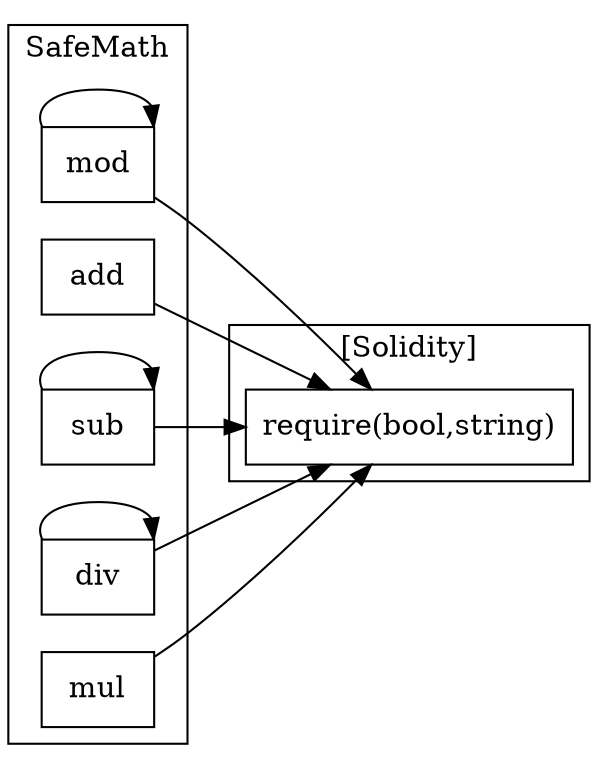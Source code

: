 strict digraph {
rankdir="LR"
node [shape=box]
subgraph cluster_2651_SafeMath {
label = "SafeMath"
"2651_mod" [label="mod"]
"2651_add" [label="add"]
"2651_sub" [label="sub"]
"2651_div" [label="div"]
"2651_mul" [label="mul"]
"2651_mod" -> "2651_mod"
"2651_sub" -> "2651_sub"
"2651_div" -> "2651_div"
}subgraph cluster_solidity {
label = "[Solidity]"
"require(bool,string)" 
"2651_mod" -> "require(bool,string)"
"2651_add" -> "require(bool,string)"
"2651_mul" -> "require(bool,string)"
"2651_sub" -> "require(bool,string)"
"2651_div" -> "require(bool,string)"
}
}